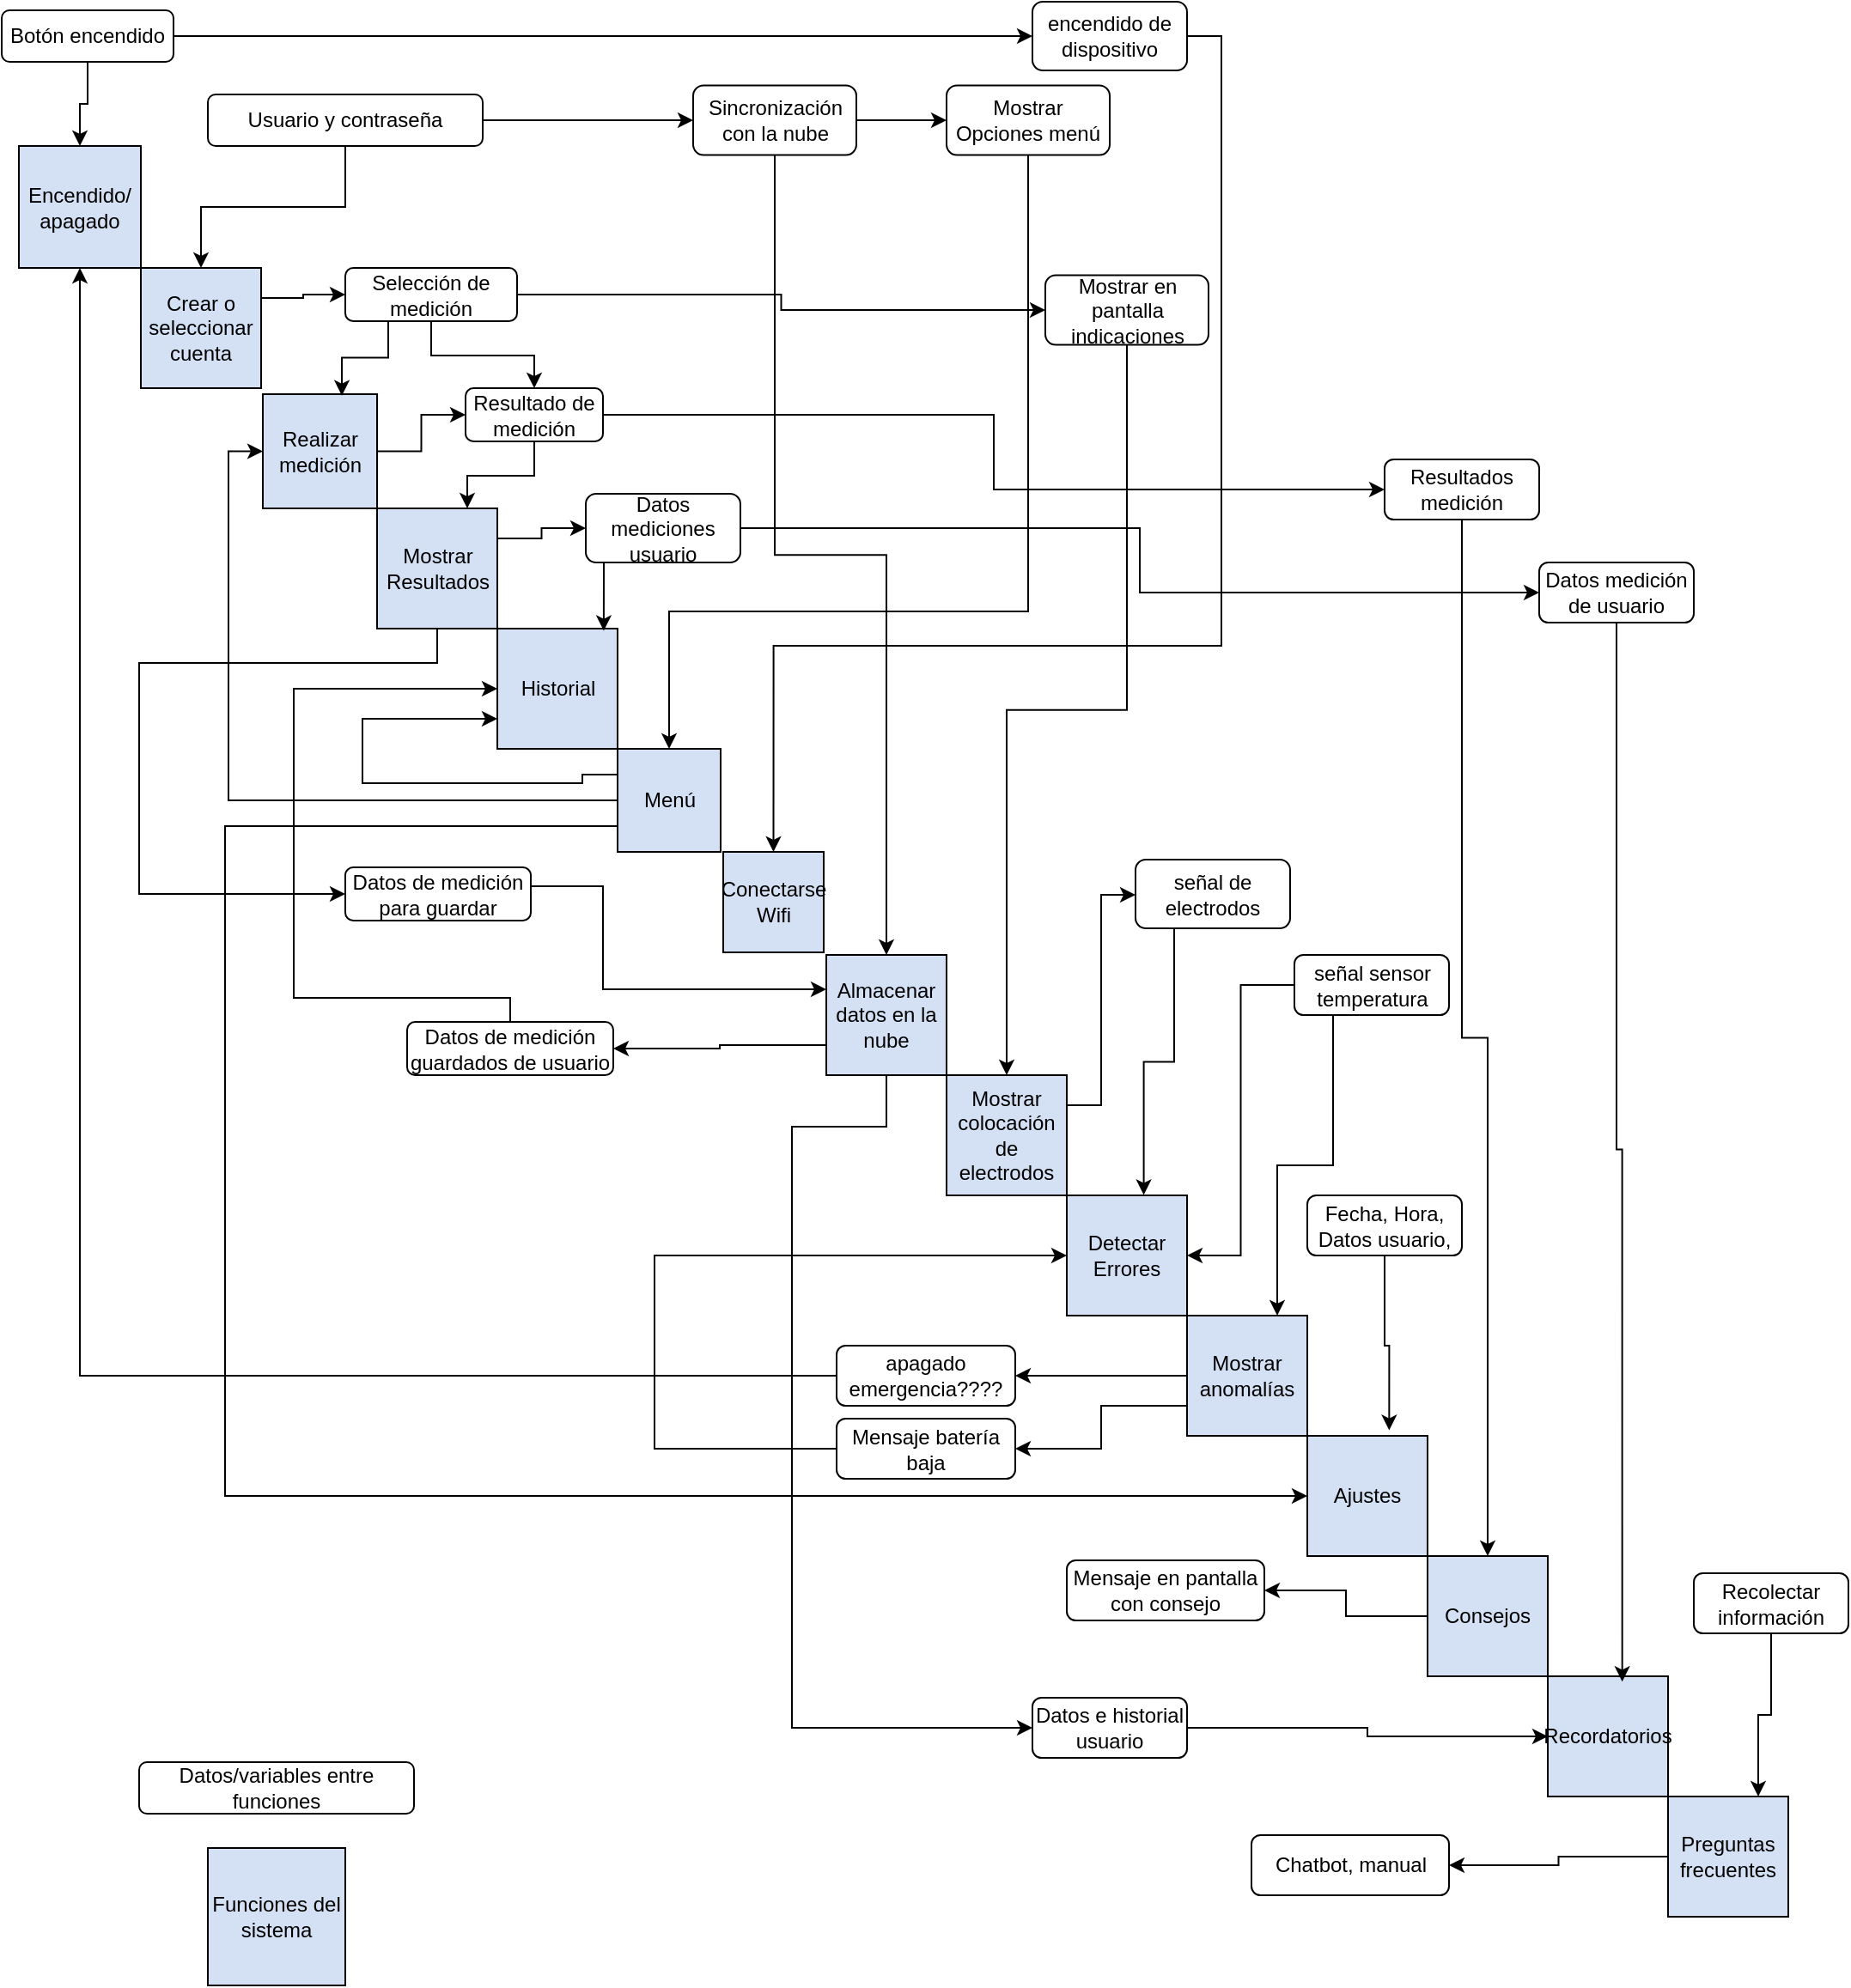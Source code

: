 <mxfile version="15.4.1" type="device"><diagram id="Nj07bCPPSiQxX_Wcg0r5" name="Page-1"><mxGraphModel dx="1304" dy="567" grid="1" gridSize="10" guides="1" tooltips="1" connect="1" arrows="1" fold="1" page="1" pageScale="1" pageWidth="827" pageHeight="1169" math="0" shadow="0"><root><mxCell id="0"/><mxCell id="1" parent="0"/><mxCell id="iT-QjhbkleCrby-z9CVg-43" style="edgeStyle=orthogonalEdgeStyle;rounded=0;orthogonalLoop=1;jettySize=auto;html=1;exitX=1;exitY=0.25;exitDx=0;exitDy=0;" edge="1" parent="1" source="CXU5azMome1cHcGIRZeV-1" target="iT-QjhbkleCrby-z9CVg-7"><mxGeometry relative="1" as="geometry"/></mxCell><mxCell id="CXU5azMome1cHcGIRZeV-1" value="Crear o seleccionar cuenta" style="whiteSpace=wrap;html=1;aspect=fixed;fillColor=#D4E1F5;" parent="1" vertex="1"><mxGeometry x="381" y="160" width="70" height="70" as="geometry"/></mxCell><mxCell id="iT-QjhbkleCrby-z9CVg-16" style="edgeStyle=orthogonalEdgeStyle;rounded=0;orthogonalLoop=1;jettySize=auto;html=1;exitX=1;exitY=0.5;exitDx=0;exitDy=0;entryX=0;entryY=0.5;entryDx=0;entryDy=0;" edge="1" parent="1" source="CXU5azMome1cHcGIRZeV-2" target="iT-QjhbkleCrby-z9CVg-15"><mxGeometry relative="1" as="geometry"/></mxCell><mxCell id="CXU5azMome1cHcGIRZeV-2" value="Realizar medición" style="whiteSpace=wrap;html=1;aspect=fixed;fillColor=#D4E1F5;" parent="1" vertex="1"><mxGeometry x="452" y="233.5" width="66.5" height="66.5" as="geometry"/></mxCell><mxCell id="iT-QjhbkleCrby-z9CVg-91" style="edgeStyle=orthogonalEdgeStyle;rounded=0;orthogonalLoop=1;jettySize=auto;html=1;exitX=0;exitY=0.75;exitDx=0;exitDy=0;entryX=0;entryY=0.5;entryDx=0;entryDy=0;" edge="1" parent="1" source="iT-QjhbkleCrby-z9CVg-87" target="CXU5azMome1cHcGIRZeV-5"><mxGeometry relative="1" as="geometry"><Array as="points"><mxPoint x="430" y="485"/><mxPoint x="430" y="875"/></Array></mxGeometry></mxCell><mxCell id="CXU5azMome1cHcGIRZeV-4" value="Historial" style="whiteSpace=wrap;html=1;aspect=fixed;fillColor=#D4E1F5;" parent="1" vertex="1"><mxGeometry x="588.5" y="370" width="70" height="70" as="geometry"/></mxCell><mxCell id="CXU5azMome1cHcGIRZeV-5" value="Ajustes" style="whiteSpace=wrap;html=1;aspect=fixed;fillColor=#D4E1F5;" parent="1" vertex="1"><mxGeometry x="1060" y="840" width="70" height="70" as="geometry"/></mxCell><mxCell id="iT-QjhbkleCrby-z9CVg-58" style="edgeStyle=orthogonalEdgeStyle;rounded=0;orthogonalLoop=1;jettySize=auto;html=1;exitX=1;exitY=0.25;exitDx=0;exitDy=0;" edge="1" parent="1" source="CXU5azMome1cHcGIRZeV-7" target="iT-QjhbkleCrby-z9CVg-46"><mxGeometry relative="1" as="geometry"><Array as="points"><mxPoint x="940" y="647"/><mxPoint x="940" y="525"/></Array></mxGeometry></mxCell><mxCell id="CXU5azMome1cHcGIRZeV-7" value="Mostrar colocación de electrodos" style="whiteSpace=wrap;html=1;aspect=fixed;fillColor=#D4E1F5;" parent="1" vertex="1"><mxGeometry x="850" y="630" width="70" height="70" as="geometry"/></mxCell><mxCell id="CXU5azMome1cHcGIRZeV-8" value="Detectar Errores" style="whiteSpace=wrap;html=1;aspect=fixed;fillColor=#D4E1F5;" parent="1" vertex="1"><mxGeometry x="920" y="700" width="70" height="70" as="geometry"/></mxCell><mxCell id="iT-QjhbkleCrby-z9CVg-37" style="edgeStyle=orthogonalEdgeStyle;rounded=0;orthogonalLoop=1;jettySize=auto;html=1;exitX=0;exitY=0.75;exitDx=0;exitDy=0;entryX=1;entryY=0.5;entryDx=0;entryDy=0;" edge="1" parent="1" source="CXU5azMome1cHcGIRZeV-9" target="iT-QjhbkleCrby-z9CVg-35"><mxGeometry relative="1" as="geometry"/></mxCell><mxCell id="iT-QjhbkleCrby-z9CVg-70" style="edgeStyle=orthogonalEdgeStyle;rounded=0;orthogonalLoop=1;jettySize=auto;html=1;exitX=0.5;exitY=1;exitDx=0;exitDy=0;entryX=0;entryY=0.5;entryDx=0;entryDy=0;" edge="1" parent="1" source="CXU5azMome1cHcGIRZeV-9" target="iT-QjhbkleCrby-z9CVg-68"><mxGeometry relative="1" as="geometry"><Array as="points"><mxPoint x="815" y="660"/><mxPoint x="760" y="660"/><mxPoint x="760" y="1010"/></Array></mxGeometry></mxCell><mxCell id="CXU5azMome1cHcGIRZeV-9" value="Almacenar datos en la nube" style="whiteSpace=wrap;html=1;aspect=fixed;fillColor=#D4E1F5;" parent="1" vertex="1"><mxGeometry x="780" y="560" width="70" height="70" as="geometry"/></mxCell><mxCell id="iT-QjhbkleCrby-z9CVg-61" style="edgeStyle=orthogonalEdgeStyle;rounded=0;orthogonalLoop=1;jettySize=auto;html=1;entryX=1;entryY=0.5;entryDx=0;entryDy=0;" edge="1" parent="1" source="CXU5azMome1cHcGIRZeV-10" target="iT-QjhbkleCrby-z9CVg-60"><mxGeometry relative="1" as="geometry"/></mxCell><mxCell id="iT-QjhbkleCrby-z9CVg-94" style="edgeStyle=orthogonalEdgeStyle;rounded=0;orthogonalLoop=1;jettySize=auto;html=1;exitX=0;exitY=0.75;exitDx=0;exitDy=0;entryX=1;entryY=0.5;entryDx=0;entryDy=0;" edge="1" parent="1" source="CXU5azMome1cHcGIRZeV-10" target="iT-QjhbkleCrby-z9CVg-93"><mxGeometry relative="1" as="geometry"/></mxCell><mxCell id="CXU5azMome1cHcGIRZeV-10" value="Mostrar anomalías" style="whiteSpace=wrap;html=1;aspect=fixed;fillColor=#D4E1F5;" parent="1" vertex="1"><mxGeometry x="990" y="770" width="70" height="70" as="geometry"/></mxCell><mxCell id="iT-QjhbkleCrby-z9CVg-73" style="edgeStyle=orthogonalEdgeStyle;rounded=0;orthogonalLoop=1;jettySize=auto;html=1;" edge="1" parent="1" source="CXU5azMome1cHcGIRZeV-11" target="iT-QjhbkleCrby-z9CVg-71"><mxGeometry relative="1" as="geometry"/></mxCell><mxCell id="CXU5azMome1cHcGIRZeV-11" value="Consejos" style="whiteSpace=wrap;html=1;aspect=fixed;fillColor=#D4E1F5;" parent="1" vertex="1"><mxGeometry x="1130" y="910" width="70" height="70" as="geometry"/></mxCell><mxCell id="CXU5azMome1cHcGIRZeV-12" value="Recordatorios" style="whiteSpace=wrap;html=1;aspect=fixed;fillColor=#D4E1F5;" parent="1" vertex="1"><mxGeometry x="1200" y="980" width="70" height="70" as="geometry"/></mxCell><mxCell id="iT-QjhbkleCrby-z9CVg-76" style="edgeStyle=orthogonalEdgeStyle;rounded=0;orthogonalLoop=1;jettySize=auto;html=1;entryX=1;entryY=0.5;entryDx=0;entryDy=0;" edge="1" parent="1" source="CXU5azMome1cHcGIRZeV-13" target="iT-QjhbkleCrby-z9CVg-74"><mxGeometry relative="1" as="geometry"/></mxCell><mxCell id="CXU5azMome1cHcGIRZeV-13" value="Preguntas frecuentes" style="whiteSpace=wrap;html=1;aspect=fixed;fillColor=#D4E1F5;" parent="1" vertex="1"><mxGeometry x="1270" y="1050" width="70" height="70" as="geometry"/></mxCell><mxCell id="iT-QjhbkleCrby-z9CVg-4" style="edgeStyle=orthogonalEdgeStyle;rounded=0;orthogonalLoop=1;jettySize=auto;html=1;entryX=0.5;entryY=0;entryDx=0;entryDy=0;" edge="1" parent="1" source="iT-QjhbkleCrby-z9CVg-3" target="CXU5azMome1cHcGIRZeV-1"><mxGeometry relative="1" as="geometry"/></mxCell><mxCell id="iT-QjhbkleCrby-z9CVg-84" style="edgeStyle=orthogonalEdgeStyle;rounded=0;orthogonalLoop=1;jettySize=auto;html=1;entryX=0;entryY=0.5;entryDx=0;entryDy=0;" edge="1" parent="1" source="iT-QjhbkleCrby-z9CVg-3" target="iT-QjhbkleCrby-z9CVg-83"><mxGeometry relative="1" as="geometry"/></mxCell><mxCell id="iT-QjhbkleCrby-z9CVg-3" value="Usuario y contraseña" style="rounded=1;whiteSpace=wrap;html=1;" vertex="1" parent="1"><mxGeometry x="420" y="59" width="160" height="30" as="geometry"/></mxCell><mxCell id="iT-QjhbkleCrby-z9CVg-5" value="Funciones del sistema" style="whiteSpace=wrap;html=1;aspect=fixed;fillColor=#D4E1F5;" vertex="1" parent="1"><mxGeometry x="420" y="1080" width="80" height="80" as="geometry"/></mxCell><mxCell id="iT-QjhbkleCrby-z9CVg-6" value="Datos/variables entre funciones" style="rounded=1;whiteSpace=wrap;html=1;" vertex="1" parent="1"><mxGeometry x="380" y="1030" width="160" height="30" as="geometry"/></mxCell><mxCell id="iT-QjhbkleCrby-z9CVg-40" style="edgeStyle=orthogonalEdgeStyle;rounded=0;orthogonalLoop=1;jettySize=auto;html=1;entryX=0;entryY=0.5;entryDx=0;entryDy=0;" edge="1" parent="1" source="iT-QjhbkleCrby-z9CVg-7" target="iT-QjhbkleCrby-z9CVg-39"><mxGeometry relative="1" as="geometry"/></mxCell><mxCell id="iT-QjhbkleCrby-z9CVg-44" style="edgeStyle=orthogonalEdgeStyle;rounded=0;orthogonalLoop=1;jettySize=auto;html=1;exitX=0.25;exitY=1;exitDx=0;exitDy=0;entryX=0.692;entryY=0.013;entryDx=0;entryDy=0;entryPerimeter=0;" edge="1" parent="1" source="iT-QjhbkleCrby-z9CVg-7" target="CXU5azMome1cHcGIRZeV-2"><mxGeometry relative="1" as="geometry"/></mxCell><mxCell id="iT-QjhbkleCrby-z9CVg-86" value="" style="edgeStyle=orthogonalEdgeStyle;rounded=0;orthogonalLoop=1;jettySize=auto;html=1;" edge="1" parent="1" source="iT-QjhbkleCrby-z9CVg-7" target="iT-QjhbkleCrby-z9CVg-15"><mxGeometry relative="1" as="geometry"/></mxCell><mxCell id="iT-QjhbkleCrby-z9CVg-7" value="Selección de medición" style="rounded=1;whiteSpace=wrap;html=1;" vertex="1" parent="1"><mxGeometry x="500" y="160" width="100" height="31" as="geometry"/></mxCell><mxCell id="iT-QjhbkleCrby-z9CVg-24" style="edgeStyle=orthogonalEdgeStyle;rounded=0;orthogonalLoop=1;jettySize=auto;html=1;exitX=0.5;exitY=1;exitDx=0;exitDy=0;entryX=0.75;entryY=0;entryDx=0;entryDy=0;" edge="1" parent="1" source="iT-QjhbkleCrby-z9CVg-15" target="CXU5azMome1cHcGIRZeV-6"><mxGeometry relative="1" as="geometry"/></mxCell><mxCell id="iT-QjhbkleCrby-z9CVg-63" style="edgeStyle=orthogonalEdgeStyle;rounded=0;orthogonalLoop=1;jettySize=auto;html=1;exitX=1;exitY=0.5;exitDx=0;exitDy=0;entryX=0;entryY=0.5;entryDx=0;entryDy=0;" edge="1" parent="1" source="iT-QjhbkleCrby-z9CVg-15" target="iT-QjhbkleCrby-z9CVg-62"><mxGeometry relative="1" as="geometry"><mxPoint x="1070" y="288.833" as="targetPoint"/></mxGeometry></mxCell><mxCell id="iT-QjhbkleCrby-z9CVg-15" value="Resultado de medición" style="rounded=1;whiteSpace=wrap;html=1;" vertex="1" parent="1"><mxGeometry x="570" y="230" width="80" height="31" as="geometry"/></mxCell><mxCell id="iT-QjhbkleCrby-z9CVg-22" style="edgeStyle=orthogonalEdgeStyle;rounded=0;orthogonalLoop=1;jettySize=auto;html=1;exitX=0.5;exitY=1;exitDx=0;exitDy=0;entryX=0.885;entryY=0.018;entryDx=0;entryDy=0;entryPerimeter=0;" edge="1" parent="1" source="iT-QjhbkleCrby-z9CVg-19" target="CXU5azMome1cHcGIRZeV-4"><mxGeometry relative="1" as="geometry"><Array as="points"><mxPoint x="650" y="331"/></Array></mxGeometry></mxCell><mxCell id="iT-QjhbkleCrby-z9CVg-66" style="edgeStyle=orthogonalEdgeStyle;rounded=0;orthogonalLoop=1;jettySize=auto;html=1;" edge="1" parent="1" source="iT-QjhbkleCrby-z9CVg-19" target="iT-QjhbkleCrby-z9CVg-65"><mxGeometry relative="1" as="geometry"/></mxCell><mxCell id="iT-QjhbkleCrby-z9CVg-19" value="Datos mediciones usuario" style="rounded=1;whiteSpace=wrap;html=1;" vertex="1" parent="1"><mxGeometry x="640" y="291.5" width="90" height="40" as="geometry"/></mxCell><mxCell id="iT-QjhbkleCrby-z9CVg-25" style="edgeStyle=orthogonalEdgeStyle;rounded=0;orthogonalLoop=1;jettySize=auto;html=1;exitX=1;exitY=0.25;exitDx=0;exitDy=0;entryX=0;entryY=0.5;entryDx=0;entryDy=0;" edge="1" parent="1" source="CXU5azMome1cHcGIRZeV-6" target="iT-QjhbkleCrby-z9CVg-19"><mxGeometry relative="1" as="geometry"/></mxCell><mxCell id="iT-QjhbkleCrby-z9CVg-34" style="edgeStyle=orthogonalEdgeStyle;rounded=0;orthogonalLoop=1;jettySize=auto;html=1;exitX=0.5;exitY=1;exitDx=0;exitDy=0;entryX=0;entryY=0.5;entryDx=0;entryDy=0;" edge="1" parent="1" source="CXU5azMome1cHcGIRZeV-6" target="iT-QjhbkleCrby-z9CVg-26"><mxGeometry relative="1" as="geometry"><Array as="points"><mxPoint x="554" y="390"/><mxPoint x="380" y="390"/><mxPoint x="380" y="525"/></Array></mxGeometry></mxCell><mxCell id="CXU5azMome1cHcGIRZeV-6" value="Mostrar Resultados" style="whiteSpace=wrap;html=1;aspect=fixed;fillColor=#D4E1F5;" parent="1" vertex="1"><mxGeometry x="518.5" y="300" width="70" height="70" as="geometry"/></mxCell><mxCell id="iT-QjhbkleCrby-z9CVg-33" style="edgeStyle=orthogonalEdgeStyle;rounded=0;orthogonalLoop=1;jettySize=auto;html=1;exitX=1;exitY=0.5;exitDx=0;exitDy=0;" edge="1" parent="1" source="iT-QjhbkleCrby-z9CVg-26" target="CXU5azMome1cHcGIRZeV-9"><mxGeometry relative="1" as="geometry"><Array as="points"><mxPoint x="608" y="520"/><mxPoint x="650" y="520"/><mxPoint x="650" y="580"/></Array></mxGeometry></mxCell><mxCell id="iT-QjhbkleCrby-z9CVg-26" value="Datos de medición para guardar" style="rounded=1;whiteSpace=wrap;html=1;" vertex="1" parent="1"><mxGeometry x="500" y="509" width="108" height="31" as="geometry"/></mxCell><mxCell id="iT-QjhbkleCrby-z9CVg-38" style="edgeStyle=orthogonalEdgeStyle;rounded=0;orthogonalLoop=1;jettySize=auto;html=1;entryX=0;entryY=0.5;entryDx=0;entryDy=0;" edge="1" parent="1" source="iT-QjhbkleCrby-z9CVg-35" target="CXU5azMome1cHcGIRZeV-4"><mxGeometry relative="1" as="geometry"><mxPoint x="480" y="440" as="targetPoint"/><Array as="points"><mxPoint x="596" y="585"/><mxPoint x="470" y="585"/><mxPoint x="470" y="405"/></Array></mxGeometry></mxCell><mxCell id="iT-QjhbkleCrby-z9CVg-35" value="Datos de medición guardados de usuario" style="rounded=1;whiteSpace=wrap;html=1;" vertex="1" parent="1"><mxGeometry x="536" y="599" width="120" height="31" as="geometry"/></mxCell><mxCell id="iT-QjhbkleCrby-z9CVg-41" style="edgeStyle=orthogonalEdgeStyle;rounded=0;orthogonalLoop=1;jettySize=auto;html=1;entryX=0.5;entryY=0;entryDx=0;entryDy=0;" edge="1" parent="1" source="iT-QjhbkleCrby-z9CVg-39" target="CXU5azMome1cHcGIRZeV-7"><mxGeometry relative="1" as="geometry"/></mxCell><mxCell id="iT-QjhbkleCrby-z9CVg-39" value="Mostrar en pantalla indicaciones" style="rounded=1;whiteSpace=wrap;html=1;" vertex="1" parent="1"><mxGeometry x="907.5" y="164.25" width="95" height="40.5" as="geometry"/></mxCell><mxCell id="iT-QjhbkleCrby-z9CVg-59" style="edgeStyle=orthogonalEdgeStyle;rounded=0;orthogonalLoop=1;jettySize=auto;html=1;exitX=0.25;exitY=1;exitDx=0;exitDy=0;entryX=0.64;entryY=-0.004;entryDx=0;entryDy=0;entryPerimeter=0;" edge="1" parent="1" source="iT-QjhbkleCrby-z9CVg-46" target="CXU5azMome1cHcGIRZeV-8"><mxGeometry relative="1" as="geometry"/></mxCell><mxCell id="iT-QjhbkleCrby-z9CVg-46" value="señal de electrodos" style="rounded=1;whiteSpace=wrap;html=1;" vertex="1" parent="1"><mxGeometry x="960" y="504.5" width="90" height="40" as="geometry"/></mxCell><mxCell id="iT-QjhbkleCrby-z9CVg-53" style="edgeStyle=orthogonalEdgeStyle;rounded=0;orthogonalLoop=1;jettySize=auto;html=1;exitX=0.25;exitY=1;exitDx=0;exitDy=0;entryX=0.75;entryY=0;entryDx=0;entryDy=0;" edge="1" parent="1" source="iT-QjhbkleCrby-z9CVg-48" target="CXU5azMome1cHcGIRZeV-10"><mxGeometry relative="1" as="geometry"/></mxCell><mxCell id="iT-QjhbkleCrby-z9CVg-102" style="edgeStyle=orthogonalEdgeStyle;rounded=0;orthogonalLoop=1;jettySize=auto;html=1;entryX=1;entryY=0.5;entryDx=0;entryDy=0;" edge="1" parent="1" source="iT-QjhbkleCrby-z9CVg-48" target="CXU5azMome1cHcGIRZeV-8"><mxGeometry relative="1" as="geometry"/></mxCell><mxCell id="iT-QjhbkleCrby-z9CVg-48" value="señal sensor temperatura" style="rounded=1;whiteSpace=wrap;html=1;" vertex="1" parent="1"><mxGeometry x="1052.5" y="560" width="90" height="35" as="geometry"/></mxCell><mxCell id="iT-QjhbkleCrby-z9CVg-56" style="edgeStyle=orthogonalEdgeStyle;rounded=0;orthogonalLoop=1;jettySize=auto;html=1;entryX=0.681;entryY=-0.046;entryDx=0;entryDy=0;entryPerimeter=0;" edge="1" parent="1" source="iT-QjhbkleCrby-z9CVg-55" target="CXU5azMome1cHcGIRZeV-5"><mxGeometry relative="1" as="geometry"/></mxCell><mxCell id="iT-QjhbkleCrby-z9CVg-55" value="Fecha, Hora, Datos usuario," style="rounded=1;whiteSpace=wrap;html=1;" vertex="1" parent="1"><mxGeometry x="1060" y="700" width="90" height="35" as="geometry"/></mxCell><mxCell id="iT-QjhbkleCrby-z9CVg-82" style="edgeStyle=orthogonalEdgeStyle;rounded=0;orthogonalLoop=1;jettySize=auto;html=1;entryX=0.5;entryY=1;entryDx=0;entryDy=0;" edge="1" parent="1" source="iT-QjhbkleCrby-z9CVg-60" target="iT-QjhbkleCrby-z9CVg-79"><mxGeometry relative="1" as="geometry"/></mxCell><mxCell id="iT-QjhbkleCrby-z9CVg-60" value="apagado emergencia????" style="rounded=1;whiteSpace=wrap;html=1;" vertex="1" parent="1"><mxGeometry x="786" y="787.5" width="104" height="35" as="geometry"/></mxCell><mxCell id="iT-QjhbkleCrby-z9CVg-64" style="edgeStyle=orthogonalEdgeStyle;rounded=0;orthogonalLoop=1;jettySize=auto;html=1;entryX=0.5;entryY=0;entryDx=0;entryDy=0;" edge="1" parent="1" source="iT-QjhbkleCrby-z9CVg-62" target="CXU5azMome1cHcGIRZeV-11"><mxGeometry relative="1" as="geometry"/></mxCell><mxCell id="iT-QjhbkleCrby-z9CVg-62" value="Resultados medición" style="rounded=1;whiteSpace=wrap;html=1;" vertex="1" parent="1"><mxGeometry x="1105" y="271.5" width="90" height="35" as="geometry"/></mxCell><mxCell id="iT-QjhbkleCrby-z9CVg-67" style="edgeStyle=orthogonalEdgeStyle;rounded=0;orthogonalLoop=1;jettySize=auto;html=1;entryX=0.619;entryY=0.045;entryDx=0;entryDy=0;entryPerimeter=0;" edge="1" parent="1" source="iT-QjhbkleCrby-z9CVg-65" target="CXU5azMome1cHcGIRZeV-12"><mxGeometry relative="1" as="geometry"/></mxCell><mxCell id="iT-QjhbkleCrby-z9CVg-65" value="Datos medición de usuario" style="rounded=1;whiteSpace=wrap;html=1;" vertex="1" parent="1"><mxGeometry x="1195" y="331.5" width="90" height="35" as="geometry"/></mxCell><mxCell id="iT-QjhbkleCrby-z9CVg-69" style="edgeStyle=orthogonalEdgeStyle;rounded=0;orthogonalLoop=1;jettySize=auto;html=1;exitX=1;exitY=0.5;exitDx=0;exitDy=0;entryX=0;entryY=0.5;entryDx=0;entryDy=0;" edge="1" parent="1" source="iT-QjhbkleCrby-z9CVg-68" target="CXU5azMome1cHcGIRZeV-12"><mxGeometry relative="1" as="geometry"/></mxCell><mxCell id="iT-QjhbkleCrby-z9CVg-68" value="Datos e historial usuario" style="rounded=1;whiteSpace=wrap;html=1;" vertex="1" parent="1"><mxGeometry x="900" y="992.5" width="90" height="35" as="geometry"/></mxCell><mxCell id="iT-QjhbkleCrby-z9CVg-71" value="Mensaje en pantalla con consejo" style="rounded=1;whiteSpace=wrap;html=1;" vertex="1" parent="1"><mxGeometry x="920" y="912.5" width="115" height="35" as="geometry"/></mxCell><mxCell id="iT-QjhbkleCrby-z9CVg-74" value="Chatbot, manual" style="rounded=1;whiteSpace=wrap;html=1;" vertex="1" parent="1"><mxGeometry x="1027.5" y="1072.5" width="115" height="35" as="geometry"/></mxCell><mxCell id="iT-QjhbkleCrby-z9CVg-78" style="edgeStyle=orthogonalEdgeStyle;rounded=0;orthogonalLoop=1;jettySize=auto;html=1;exitX=0.5;exitY=1;exitDx=0;exitDy=0;entryX=0.75;entryY=0;entryDx=0;entryDy=0;" edge="1" parent="1" source="iT-QjhbkleCrby-z9CVg-77" target="CXU5azMome1cHcGIRZeV-13"><mxGeometry relative="1" as="geometry"/></mxCell><mxCell id="iT-QjhbkleCrby-z9CVg-77" value="Recolectar información" style="rounded=1;whiteSpace=wrap;html=1;" vertex="1" parent="1"><mxGeometry x="1285" y="920" width="90" height="35" as="geometry"/></mxCell><mxCell id="iT-QjhbkleCrby-z9CVg-79" value="Encendido/&lt;br&gt;apagado" style="whiteSpace=wrap;html=1;aspect=fixed;fillColor=#D4E1F5;" vertex="1" parent="1"><mxGeometry x="310" y="89" width="71" height="71" as="geometry"/></mxCell><mxCell id="iT-QjhbkleCrby-z9CVg-81" style="edgeStyle=orthogonalEdgeStyle;rounded=0;orthogonalLoop=1;jettySize=auto;html=1;entryX=0.5;entryY=0;entryDx=0;entryDy=0;" edge="1" parent="1" source="iT-QjhbkleCrby-z9CVg-80" target="iT-QjhbkleCrby-z9CVg-79"><mxGeometry relative="1" as="geometry"/></mxCell><mxCell id="iT-QjhbkleCrby-z9CVg-96" style="edgeStyle=orthogonalEdgeStyle;rounded=0;orthogonalLoop=1;jettySize=auto;html=1;entryX=0;entryY=0.5;entryDx=0;entryDy=0;" edge="1" parent="1" source="iT-QjhbkleCrby-z9CVg-80" target="iT-QjhbkleCrby-z9CVg-95"><mxGeometry relative="1" as="geometry"/></mxCell><mxCell id="iT-QjhbkleCrby-z9CVg-80" value="Botón encendido" style="rounded=1;whiteSpace=wrap;html=1;" vertex="1" parent="1"><mxGeometry x="300" y="10" width="100" height="30" as="geometry"/></mxCell><mxCell id="iT-QjhbkleCrby-z9CVg-85" style="edgeStyle=orthogonalEdgeStyle;rounded=0;orthogonalLoop=1;jettySize=auto;html=1;exitX=0.5;exitY=1;exitDx=0;exitDy=0;entryX=0.5;entryY=0;entryDx=0;entryDy=0;" edge="1" parent="1" source="iT-QjhbkleCrby-z9CVg-83" target="CXU5azMome1cHcGIRZeV-9"><mxGeometry relative="1" as="geometry"/></mxCell><mxCell id="iT-QjhbkleCrby-z9CVg-100" style="edgeStyle=orthogonalEdgeStyle;rounded=0;orthogonalLoop=1;jettySize=auto;html=1;exitX=1;exitY=0.5;exitDx=0;exitDy=0;entryX=0;entryY=0.5;entryDx=0;entryDy=0;" edge="1" parent="1" source="iT-QjhbkleCrby-z9CVg-83" target="iT-QjhbkleCrby-z9CVg-98"><mxGeometry relative="1" as="geometry"/></mxCell><mxCell id="iT-QjhbkleCrby-z9CVg-83" value="Sincronización con la nube" style="rounded=1;whiteSpace=wrap;html=1;" vertex="1" parent="1"><mxGeometry x="702.5" y="53.75" width="95" height="40.5" as="geometry"/></mxCell><mxCell id="iT-QjhbkleCrby-z9CVg-90" style="edgeStyle=orthogonalEdgeStyle;rounded=0;orthogonalLoop=1;jettySize=auto;html=1;entryX=0;entryY=0.5;entryDx=0;entryDy=0;" edge="1" parent="1" source="iT-QjhbkleCrby-z9CVg-87" target="CXU5azMome1cHcGIRZeV-2"><mxGeometry relative="1" as="geometry"/></mxCell><mxCell id="iT-QjhbkleCrby-z9CVg-92" style="edgeStyle=orthogonalEdgeStyle;rounded=0;orthogonalLoop=1;jettySize=auto;html=1;exitX=0;exitY=0.25;exitDx=0;exitDy=0;entryX=0;entryY=0.75;entryDx=0;entryDy=0;" edge="1" parent="1" source="iT-QjhbkleCrby-z9CVg-87" target="CXU5azMome1cHcGIRZeV-4"><mxGeometry relative="1" as="geometry"><Array as="points"><mxPoint x="638" y="455"/><mxPoint x="638" y="460"/><mxPoint x="510" y="460"/><mxPoint x="510" y="423"/></Array></mxGeometry></mxCell><mxCell id="iT-QjhbkleCrby-z9CVg-87" value="Menú" style="whiteSpace=wrap;html=1;aspect=fixed;fillColor=#D4E1F5;" vertex="1" parent="1"><mxGeometry x="658.5" y="440" width="60" height="60" as="geometry"/></mxCell><mxCell id="iT-QjhbkleCrby-z9CVg-88" value="Conectarse Wifi" style="whiteSpace=wrap;html=1;aspect=fixed;fillColor=#D4E1F5;" vertex="1" parent="1"><mxGeometry x="720" y="500" width="58.5" height="58.5" as="geometry"/></mxCell><mxCell id="iT-QjhbkleCrby-z9CVg-103" style="edgeStyle=orthogonalEdgeStyle;rounded=0;orthogonalLoop=1;jettySize=auto;html=1;entryX=0;entryY=0.5;entryDx=0;entryDy=0;" edge="1" parent="1" source="iT-QjhbkleCrby-z9CVg-93" target="CXU5azMome1cHcGIRZeV-8"><mxGeometry relative="1" as="geometry"><Array as="points"><mxPoint x="680" y="847"/><mxPoint x="680" y="735"/></Array></mxGeometry></mxCell><mxCell id="iT-QjhbkleCrby-z9CVg-93" value="Mensaje batería baja" style="rounded=1;whiteSpace=wrap;html=1;" vertex="1" parent="1"><mxGeometry x="786" y="830" width="104" height="35" as="geometry"/></mxCell><mxCell id="iT-QjhbkleCrby-z9CVg-97" style="edgeStyle=orthogonalEdgeStyle;rounded=0;orthogonalLoop=1;jettySize=auto;html=1;entryX=0.5;entryY=0;entryDx=0;entryDy=0;" edge="1" parent="1" source="iT-QjhbkleCrby-z9CVg-95" target="iT-QjhbkleCrby-z9CVg-88"><mxGeometry relative="1" as="geometry"><Array as="points"><mxPoint x="1010" y="25"/><mxPoint x="1010" y="380"/><mxPoint x="749" y="380"/></Array></mxGeometry></mxCell><mxCell id="iT-QjhbkleCrby-z9CVg-95" value="encendido de dispositivo" style="rounded=1;whiteSpace=wrap;html=1;" vertex="1" parent="1"><mxGeometry x="900" y="5" width="90" height="40" as="geometry"/></mxCell><mxCell id="iT-QjhbkleCrby-z9CVg-99" style="edgeStyle=orthogonalEdgeStyle;rounded=0;orthogonalLoop=1;jettySize=auto;html=1;entryX=0.5;entryY=0;entryDx=0;entryDy=0;" edge="1" parent="1" source="iT-QjhbkleCrby-z9CVg-98" target="iT-QjhbkleCrby-z9CVg-87"><mxGeometry relative="1" as="geometry"><Array as="points"><mxPoint x="898" y="360"/><mxPoint x="688" y="360"/></Array></mxGeometry></mxCell><mxCell id="iT-QjhbkleCrby-z9CVg-98" value="Mostrar Opciones menú" style="rounded=1;whiteSpace=wrap;html=1;" vertex="1" parent="1"><mxGeometry x="850" y="53.75" width="95" height="40.5" as="geometry"/></mxCell></root></mxGraphModel></diagram></mxfile>